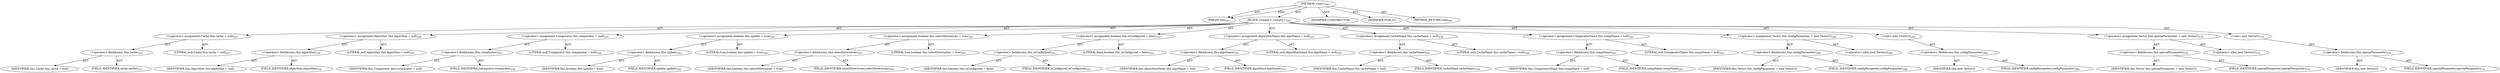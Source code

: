 digraph "&lt;init&gt;" {  
"111669149696" [label = <(METHOD,&lt;init&gt;)<SUB>283</SUB>> ]
"115964116998" [label = <(PARAM,this)<SUB>283</SUB>> ]
"25769803776" [label = <(BLOCK,&lt;empty&gt;,&lt;empty&gt;)<SUB>283</SUB>> ]
"30064771072" [label = <(&lt;operator&gt;.assignment,Cache this.cache = null)<SUB>233</SUB>> ]
"30064771073" [label = <(&lt;operator&gt;.fieldAccess,this.cache)<SUB>233</SUB>> ]
"68719476757" [label = <(IDENTIFIER,this,Cache this.cache = null)> ]
"55834574848" [label = <(FIELD_IDENTIFIER,cache,cache)<SUB>233</SUB>> ]
"90194313216" [label = <(LITERAL,null,Cache this.cache = null)<SUB>233</SUB>> ]
"30064771074" [label = <(&lt;operator&gt;.assignment,Algorithm this.algorithm = null)<SUB>236</SUB>> ]
"30064771075" [label = <(&lt;operator&gt;.fieldAccess,this.algorithm)<SUB>236</SUB>> ]
"68719476758" [label = <(IDENTIFIER,this,Algorithm this.algorithm = null)> ]
"55834574849" [label = <(FIELD_IDENTIFIER,algorithm,algorithm)<SUB>236</SUB>> ]
"90194313217" [label = <(LITERAL,null,Algorithm this.algorithm = null)<SUB>236</SUB>> ]
"30064771076" [label = <(&lt;operator&gt;.assignment,Comparator this.comparator = null)<SUB>239</SUB>> ]
"30064771077" [label = <(&lt;operator&gt;.fieldAccess,this.comparator)<SUB>239</SUB>> ]
"68719476759" [label = <(IDENTIFIER,this,Comparator this.comparator = null)> ]
"55834574850" [label = <(FIELD_IDENTIFIER,comparator,comparator)<SUB>239</SUB>> ]
"90194313218" [label = <(LITERAL,null,Comparator this.comparator = null)<SUB>239</SUB>> ]
"30064771078" [label = <(&lt;operator&gt;.assignment,boolean this.update = true)<SUB>242</SUB>> ]
"30064771079" [label = <(&lt;operator&gt;.fieldAccess,this.update)<SUB>242</SUB>> ]
"68719476760" [label = <(IDENTIFIER,this,boolean this.update = true)> ]
"55834574851" [label = <(FIELD_IDENTIFIER,update,update)<SUB>242</SUB>> ]
"90194313219" [label = <(LITERAL,true,boolean this.update = true)<SUB>242</SUB>> ]
"30064771080" [label = <(&lt;operator&gt;.assignment,boolean this.selectDirectories = true)<SUB>245</SUB>> ]
"30064771081" [label = <(&lt;operator&gt;.fieldAccess,this.selectDirectories)<SUB>245</SUB>> ]
"68719476761" [label = <(IDENTIFIER,this,boolean this.selectDirectories = true)> ]
"55834574852" [label = <(FIELD_IDENTIFIER,selectDirectories,selectDirectories)<SUB>245</SUB>> ]
"90194313220" [label = <(LITERAL,true,boolean this.selectDirectories = true)<SUB>245</SUB>> ]
"30064771082" [label = <(&lt;operator&gt;.assignment,boolean this.isConfigured = false)<SUB>252</SUB>> ]
"30064771083" [label = <(&lt;operator&gt;.fieldAccess,this.isConfigured)<SUB>252</SUB>> ]
"68719476762" [label = <(IDENTIFIER,this,boolean this.isConfigured = false)> ]
"55834574853" [label = <(FIELD_IDENTIFIER,isConfigured,isConfigured)<SUB>252</SUB>> ]
"90194313221" [label = <(LITERAL,false,boolean this.isConfigured = false)<SUB>252</SUB>> ]
"30064771084" [label = <(&lt;operator&gt;.assignment,AlgorithmName this.algoName = null)<SUB>255</SUB>> ]
"30064771085" [label = <(&lt;operator&gt;.fieldAccess,this.algoName)<SUB>255</SUB>> ]
"68719476763" [label = <(IDENTIFIER,this,AlgorithmName this.algoName = null)> ]
"55834574854" [label = <(FIELD_IDENTIFIER,algoName,algoName)<SUB>255</SUB>> ]
"90194313222" [label = <(LITERAL,null,AlgorithmName this.algoName = null)<SUB>255</SUB>> ]
"30064771086" [label = <(&lt;operator&gt;.assignment,CacheName this.cacheName = null)<SUB>258</SUB>> ]
"30064771087" [label = <(&lt;operator&gt;.fieldAccess,this.cacheName)<SUB>258</SUB>> ]
"68719476764" [label = <(IDENTIFIER,this,CacheName this.cacheName = null)> ]
"55834574855" [label = <(FIELD_IDENTIFIER,cacheName,cacheName)<SUB>258</SUB>> ]
"90194313223" [label = <(LITERAL,null,CacheName this.cacheName = null)<SUB>258</SUB>> ]
"30064771088" [label = <(&lt;operator&gt;.assignment,ComparatorName this.compName = null)<SUB>261</SUB>> ]
"30064771089" [label = <(&lt;operator&gt;.fieldAccess,this.compName)<SUB>261</SUB>> ]
"68719476765" [label = <(IDENTIFIER,this,ComparatorName this.compName = null)> ]
"55834574856" [label = <(FIELD_IDENTIFIER,compName,compName)<SUB>261</SUB>> ]
"90194313224" [label = <(LITERAL,null,ComparatorName this.compName = null)<SUB>261</SUB>> ]
"30064771090" [label = <(&lt;operator&gt;.assignment,Vector this.configParameter = new Vector())<SUB>268</SUB>> ]
"30064771091" [label = <(&lt;operator&gt;.fieldAccess,this.configParameter)<SUB>268</SUB>> ]
"68719476766" [label = <(IDENTIFIER,this,Vector this.configParameter = new Vector())> ]
"55834574857" [label = <(FIELD_IDENTIFIER,configParameter,configParameter)<SUB>268</SUB>> ]
"30064771092" [label = <(&lt;operator&gt;.alloc,new Vector())<SUB>268</SUB>> ]
"30064771093" [label = <(&lt;init&gt;,new Vector())<SUB>268</SUB>> ]
"30064771094" [label = <(&lt;operator&gt;.fieldAccess,this.configParameter)<SUB>268</SUB>> ]
"68719476767" [label = <(IDENTIFIER,this,new Vector())> ]
"55834574858" [label = <(FIELD_IDENTIFIER,configParameter,configParameter)<SUB>268</SUB>> ]
"30064771095" [label = <(&lt;operator&gt;.assignment,Vector this.specialParameter = new Vector())<SUB>276</SUB>> ]
"30064771096" [label = <(&lt;operator&gt;.fieldAccess,this.specialParameter)<SUB>276</SUB>> ]
"68719476768" [label = <(IDENTIFIER,this,Vector this.specialParameter = new Vector())> ]
"55834574859" [label = <(FIELD_IDENTIFIER,specialParameter,specialParameter)<SUB>276</SUB>> ]
"30064771097" [label = <(&lt;operator&gt;.alloc,new Vector())<SUB>276</SUB>> ]
"30064771098" [label = <(&lt;init&gt;,new Vector())<SUB>276</SUB>> ]
"30064771099" [label = <(&lt;operator&gt;.fieldAccess,this.specialParameter)<SUB>276</SUB>> ]
"68719476769" [label = <(IDENTIFIER,this,new Vector())> ]
"55834574860" [label = <(FIELD_IDENTIFIER,specialParameter,specialParameter)<SUB>276</SUB>> ]
"133143986187" [label = <(MODIFIER,CONSTRUCTOR)> ]
"133143986188" [label = <(MODIFIER,PUBLIC)> ]
"128849018880" [label = <(METHOD_RETURN,void)<SUB>284</SUB>> ]
  "111669149696" -> "115964116998"  [ label = "AST: "] 
  "111669149696" -> "25769803776"  [ label = "AST: "] 
  "111669149696" -> "133143986187"  [ label = "AST: "] 
  "111669149696" -> "133143986188"  [ label = "AST: "] 
  "111669149696" -> "128849018880"  [ label = "AST: "] 
  "25769803776" -> "30064771072"  [ label = "AST: "] 
  "25769803776" -> "30064771074"  [ label = "AST: "] 
  "25769803776" -> "30064771076"  [ label = "AST: "] 
  "25769803776" -> "30064771078"  [ label = "AST: "] 
  "25769803776" -> "30064771080"  [ label = "AST: "] 
  "25769803776" -> "30064771082"  [ label = "AST: "] 
  "25769803776" -> "30064771084"  [ label = "AST: "] 
  "25769803776" -> "30064771086"  [ label = "AST: "] 
  "25769803776" -> "30064771088"  [ label = "AST: "] 
  "25769803776" -> "30064771090"  [ label = "AST: "] 
  "25769803776" -> "30064771093"  [ label = "AST: "] 
  "25769803776" -> "30064771095"  [ label = "AST: "] 
  "25769803776" -> "30064771098"  [ label = "AST: "] 
  "30064771072" -> "30064771073"  [ label = "AST: "] 
  "30064771072" -> "90194313216"  [ label = "AST: "] 
  "30064771073" -> "68719476757"  [ label = "AST: "] 
  "30064771073" -> "55834574848"  [ label = "AST: "] 
  "30064771074" -> "30064771075"  [ label = "AST: "] 
  "30064771074" -> "90194313217"  [ label = "AST: "] 
  "30064771075" -> "68719476758"  [ label = "AST: "] 
  "30064771075" -> "55834574849"  [ label = "AST: "] 
  "30064771076" -> "30064771077"  [ label = "AST: "] 
  "30064771076" -> "90194313218"  [ label = "AST: "] 
  "30064771077" -> "68719476759"  [ label = "AST: "] 
  "30064771077" -> "55834574850"  [ label = "AST: "] 
  "30064771078" -> "30064771079"  [ label = "AST: "] 
  "30064771078" -> "90194313219"  [ label = "AST: "] 
  "30064771079" -> "68719476760"  [ label = "AST: "] 
  "30064771079" -> "55834574851"  [ label = "AST: "] 
  "30064771080" -> "30064771081"  [ label = "AST: "] 
  "30064771080" -> "90194313220"  [ label = "AST: "] 
  "30064771081" -> "68719476761"  [ label = "AST: "] 
  "30064771081" -> "55834574852"  [ label = "AST: "] 
  "30064771082" -> "30064771083"  [ label = "AST: "] 
  "30064771082" -> "90194313221"  [ label = "AST: "] 
  "30064771083" -> "68719476762"  [ label = "AST: "] 
  "30064771083" -> "55834574853"  [ label = "AST: "] 
  "30064771084" -> "30064771085"  [ label = "AST: "] 
  "30064771084" -> "90194313222"  [ label = "AST: "] 
  "30064771085" -> "68719476763"  [ label = "AST: "] 
  "30064771085" -> "55834574854"  [ label = "AST: "] 
  "30064771086" -> "30064771087"  [ label = "AST: "] 
  "30064771086" -> "90194313223"  [ label = "AST: "] 
  "30064771087" -> "68719476764"  [ label = "AST: "] 
  "30064771087" -> "55834574855"  [ label = "AST: "] 
  "30064771088" -> "30064771089"  [ label = "AST: "] 
  "30064771088" -> "90194313224"  [ label = "AST: "] 
  "30064771089" -> "68719476765"  [ label = "AST: "] 
  "30064771089" -> "55834574856"  [ label = "AST: "] 
  "30064771090" -> "30064771091"  [ label = "AST: "] 
  "30064771090" -> "30064771092"  [ label = "AST: "] 
  "30064771091" -> "68719476766"  [ label = "AST: "] 
  "30064771091" -> "55834574857"  [ label = "AST: "] 
  "30064771093" -> "30064771094"  [ label = "AST: "] 
  "30064771094" -> "68719476767"  [ label = "AST: "] 
  "30064771094" -> "55834574858"  [ label = "AST: "] 
  "30064771095" -> "30064771096"  [ label = "AST: "] 
  "30064771095" -> "30064771097"  [ label = "AST: "] 
  "30064771096" -> "68719476768"  [ label = "AST: "] 
  "30064771096" -> "55834574859"  [ label = "AST: "] 
  "30064771098" -> "30064771099"  [ label = "AST: "] 
  "30064771099" -> "68719476769"  [ label = "AST: "] 
  "30064771099" -> "55834574860"  [ label = "AST: "] 
  "111669149696" -> "115964116998"  [ label = "DDG: "] 
}
